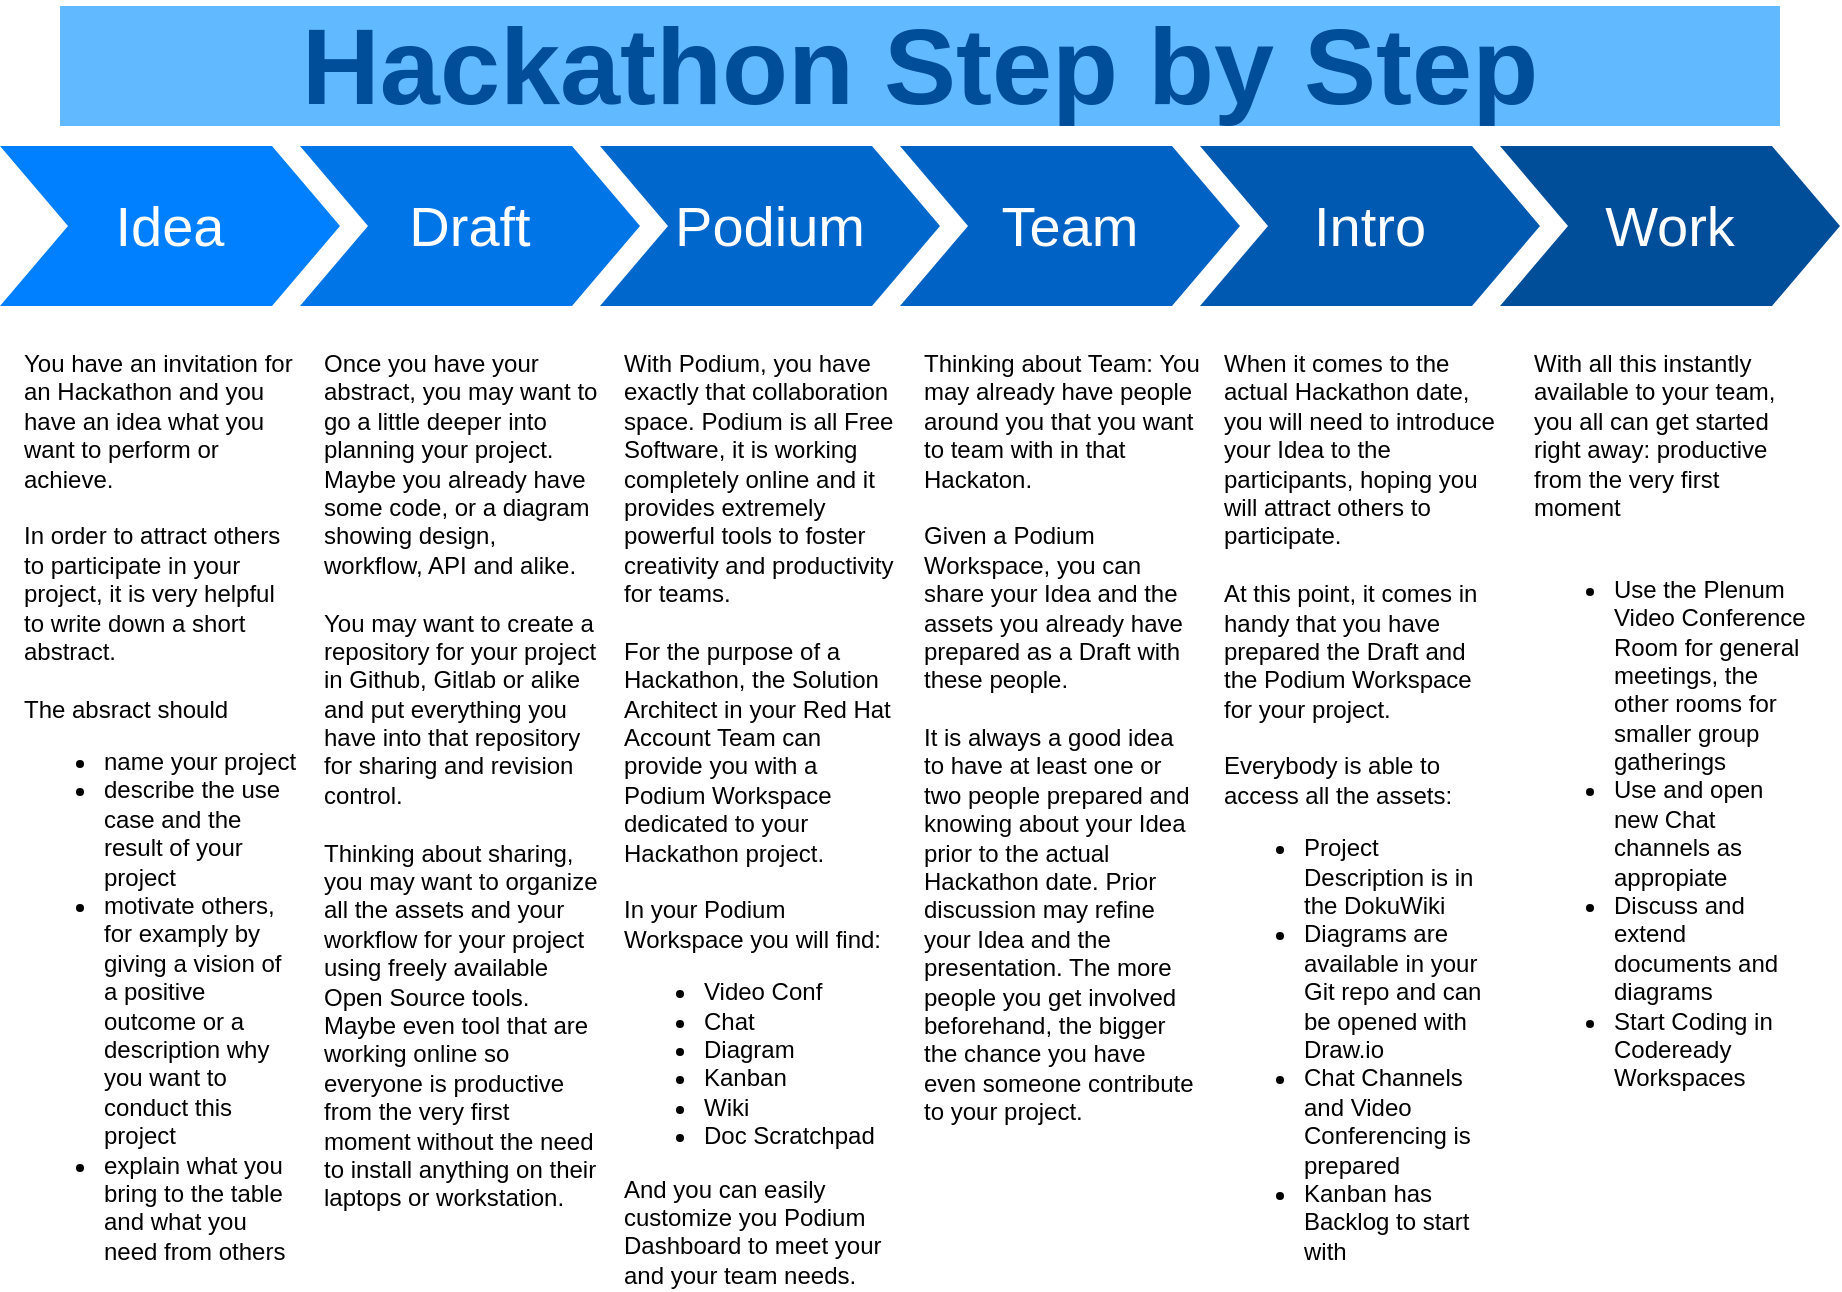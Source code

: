 <mxfile version="12.9.14" type="device"><diagram name="Page-1" id="d9b1e647-80fa-b4a2-5024-87a742678bcc"><mxGraphModel dx="1422" dy="738" grid="1" gridSize="10" guides="1" tooltips="1" connect="1" arrows="1" fold="1" page="1" pageScale="1" pageWidth="1100" pageHeight="850" background="#ffffff" math="0" shadow="0"><root><mxCell id="0"/><mxCell id="1" parent="0"/><mxCell id="57fe6abec08f04cb-1" value="Idea" style="shape=step;whiteSpace=wrap;html=1;fontSize=28;fillColor=#0080FF;fontColor=#FFFFFF;strokeColor=none;" parent="1" vertex="1"><mxGeometry x="90" y="180" width="170" height="80" as="geometry"/></mxCell><mxCell id="57fe6abec08f04cb-2" value="Draft" style="shape=step;whiteSpace=wrap;html=1;fontSize=28;fillColor=#0075E8;fontColor=#FFFFFF;strokeColor=none;" parent="1" vertex="1"><mxGeometry x="240" y="180" width="170" height="80" as="geometry"/></mxCell><mxCell id="57fe6abec08f04cb-3" value="Podium" style="shape=step;whiteSpace=wrap;html=1;fontSize=28;fillColor=#0067CC;fontColor=#FFFFFF;strokeColor=none;" parent="1" vertex="1"><mxGeometry x="390" y="180" width="170" height="80" as="geometry"/></mxCell><mxCell id="57fe6abec08f04cb-4" value="Team" style="shape=step;whiteSpace=wrap;html=1;fontSize=28;fillColor=#0062C4;fontColor=#FFFFFF;strokeColor=none;" parent="1" vertex="1"><mxGeometry x="540" y="180" width="170" height="80" as="geometry"/></mxCell><mxCell id="57fe6abec08f04cb-5" value="Intro" style="shape=step;whiteSpace=wrap;html=1;fontSize=28;fillColor=#0059B0;fontColor=#FFFFFF;strokeColor=none;" parent="1" vertex="1"><mxGeometry x="690" y="180" width="170" height="80" as="geometry"/></mxCell><mxCell id="57fe6abec08f04cb-6" value="Work" style="shape=step;whiteSpace=wrap;html=1;fontSize=28;fillColor=#004D99;fontColor=#FFFFFF;strokeColor=none;" parent="1" vertex="1"><mxGeometry x="840" y="180" width="170" height="80" as="geometry"/></mxCell><mxCell id="57fe6abec08f04cb-7" value="Hackathon Step by Step" style="text;html=1;strokeColor=none;fillColor=#61BAFF;align=center;verticalAlign=middle;whiteSpace=wrap;fontSize=54;fontStyle=1;fontColor=#004D99;" parent="1" vertex="1"><mxGeometry x="120" y="110" width="860" height="60" as="geometry"/></mxCell><mxCell id="57fe6abec08f04cb-8" value="&lt;div&gt;You have an invitation for an Hackathon and you have an idea what you want to perform or achieve.&lt;/div&gt;&lt;div&gt;&lt;br&gt;&lt;/div&gt;&lt;div&gt;In order to attract others to participate in your project, it is very helpful to write down a short abstract.&lt;/div&gt;&lt;div&gt;&lt;br&gt;&lt;/div&gt;&lt;div&gt;The absract should&lt;/div&gt;&lt;div&gt;&lt;ul&gt;&lt;li&gt;name your project&lt;br&gt;&lt;/li&gt;&lt;li&gt;describe the use case and the result of your project&lt;br&gt; &lt;/li&gt;&lt;li&gt;motivate others, for examply by giving a vision of a positive outcome or a description why you want to conduct this project&lt;/li&gt;&lt;li&gt;explain what you bring to the table and what you need from others&lt;/li&gt;&lt;/ul&gt;&lt;/div&gt;" style="text;spacingTop=-5;fillColor=#ffffff;whiteSpace=wrap;html=1;align=left;fontSize=12;fontFamily=Helvetica;fillColor=none;strokeColor=none;" parent="1" vertex="1"><mxGeometry x="100" y="280" width="140" height="470" as="geometry"/></mxCell><mxCell id="57fe6abec08f04cb-9" value="&lt;div&gt;Once you have your abstract, you may want to go a little deeper into planning your project. Maybe you already have some code, or a diagram showing design, workflow, API and alike.&lt;/div&gt;&lt;div&gt;&lt;br&gt;&lt;/div&gt;&lt;div&gt;You may want to create a repository for your project in Github, Gitlab or alike and put everything you have into that repository for sharing and revision control.&lt;/div&gt;&lt;div&gt;&lt;br&gt;&lt;/div&gt;&lt;div&gt;Thinking about sharing, you may want to organize all the assets and your workflow for your project using freely available Open Source tools. Maybe even tool that are working online so everyone is productive from the very first moment without the need to install anything on their laptops or workstation.&lt;br&gt;&lt;/div&gt;" style="text;spacingTop=-5;fillColor=#ffffff;whiteSpace=wrap;html=1;align=left;fontSize=12;fontFamily=Helvetica;fillColor=none;strokeColor=none;" parent="1" vertex="1"><mxGeometry x="250" y="280" width="140" height="470" as="geometry"/></mxCell><mxCell id="57fe6abec08f04cb-10" value="&lt;div&gt;With Podium, you have exactly that collaboration space. Podium is all Free Software, it is working completely online and it provides extremely powerful tools to foster creativity and productivity for teams.&lt;/div&gt;&lt;div&gt;&lt;br&gt;&lt;/div&gt;&lt;div&gt;For the purpose of a Hackathon, the Solution Architect in your Red Hat Account Team can provide you with a Podium Workspace dedicated to your Hackathon project.&lt;/div&gt;&lt;div&gt;&lt;br&gt;&lt;/div&gt;&lt;div&gt;In your Podium Workspace you will find:&lt;br&gt;&lt;ul&gt;&lt;li&gt;Video Conf&lt;/li&gt;&lt;li&gt;Chat&lt;/li&gt;&lt;li&gt;Diagram&lt;/li&gt;&lt;li&gt;Kanban&lt;/li&gt;&lt;li&gt;Wiki&lt;/li&gt;&lt;li&gt;Doc Scratchpad&lt;/li&gt;&lt;/ul&gt;&lt;div&gt;And you can easily customize you Podium Dashboard to meet your and your team needs.&lt;br&gt;&lt;/div&gt;&lt;/div&gt;" style="text;spacingTop=-5;fillColor=#ffffff;whiteSpace=wrap;html=1;align=left;fontSize=12;fontFamily=Helvetica;fillColor=none;strokeColor=none;" parent="1" vertex="1"><mxGeometry x="400" y="280" width="140" height="470" as="geometry"/></mxCell><mxCell id="57fe6abec08f04cb-11" value="Thinking about Team: You may already have people around you that you want to team with in that Hackaton.&lt;br&gt;&lt;br&gt;&lt;div&gt;Given a Podium Workspace, you can share your Idea and the assets you already have prepared as a Draft with these people.&lt;/div&gt;&lt;div&gt;&lt;br&gt;&lt;/div&gt;&lt;div&gt;It is always a good idea to have at least one or two people prepared and knowing about your Idea prior to the actual Hackathon date. Prior discussion may refine your Idea and the presentation. The more people you get involved beforehand, the bigger the chance you have even someone contribute to your project.&lt;br&gt;&lt;/div&gt;" style="text;spacingTop=-5;fillColor=#ffffff;whiteSpace=wrap;html=1;align=left;fontSize=12;fontFamily=Helvetica;fillColor=none;strokeColor=none;" parent="1" vertex="1"><mxGeometry x="550" y="280" width="140" height="470" as="geometry"/></mxCell><mxCell id="57fe6abec08f04cb-12" value="&lt;div&gt;When it comes to the actual Hackathon date, you will need to introduce your Idea to the participants, hoping you will attract others to participate.&lt;/div&gt;&lt;div&gt;&lt;br&gt;&lt;/div&gt;&lt;div&gt;At this point, it comes in handy that you have prepared the Draft and the Podium Workspace for your project.&lt;/div&gt;&lt;div&gt;&lt;br&gt;&lt;/div&gt;&lt;div&gt;Everybody is able to access all the assets:&lt;br&gt;&lt;ul&gt;&lt;li&gt;Project Description is in the DokuWiki&lt;/li&gt;&lt;li&gt;Diagrams are available in your Git repo and can be opened with Draw.io&lt;/li&gt;&lt;li&gt;Chat Channels and Video Conferencing is prepared&lt;/li&gt;&lt;li&gt;Kanban has Backlog to start with&lt;br&gt;&lt;/li&gt;&lt;/ul&gt;&lt;/div&gt;" style="text;spacingTop=-5;fillColor=#ffffff;whiteSpace=wrap;html=1;align=left;fontSize=12;fontFamily=Helvetica;fillColor=none;strokeColor=none;" parent="1" vertex="1"><mxGeometry x="700" y="280" width="140" height="470" as="geometry"/></mxCell><mxCell id="57fe6abec08f04cb-13" value="&lt;div&gt;With all this instantly available to your team, you all can get started right away: productive from the very first moment&lt;/div&gt;&lt;div&gt;&lt;br&gt;&lt;/div&gt;&lt;div&gt;&lt;ul&gt;&lt;li&gt;Use the Plenum Video Conference Room for general meetings, the other rooms for smaller group gatherings&lt;/li&gt;&lt;li&gt;Use and open new Chat channels as appropiate&lt;br&gt;&lt;/li&gt;&lt;li&gt;Discuss and extend documents and diagrams&lt;/li&gt;&lt;li&gt;Start Coding in Codeready Workspaces&lt;/li&gt;&lt;/ul&gt;&lt;/div&gt;" style="text;spacingTop=-5;fillColor=#ffffff;whiteSpace=wrap;html=1;align=left;fontSize=12;fontFamily=Helvetica;fillColor=none;strokeColor=none;" parent="1" vertex="1"><mxGeometry x="855" y="280" width="140" height="470" as="geometry"/></mxCell></root></mxGraphModel></diagram></mxfile>